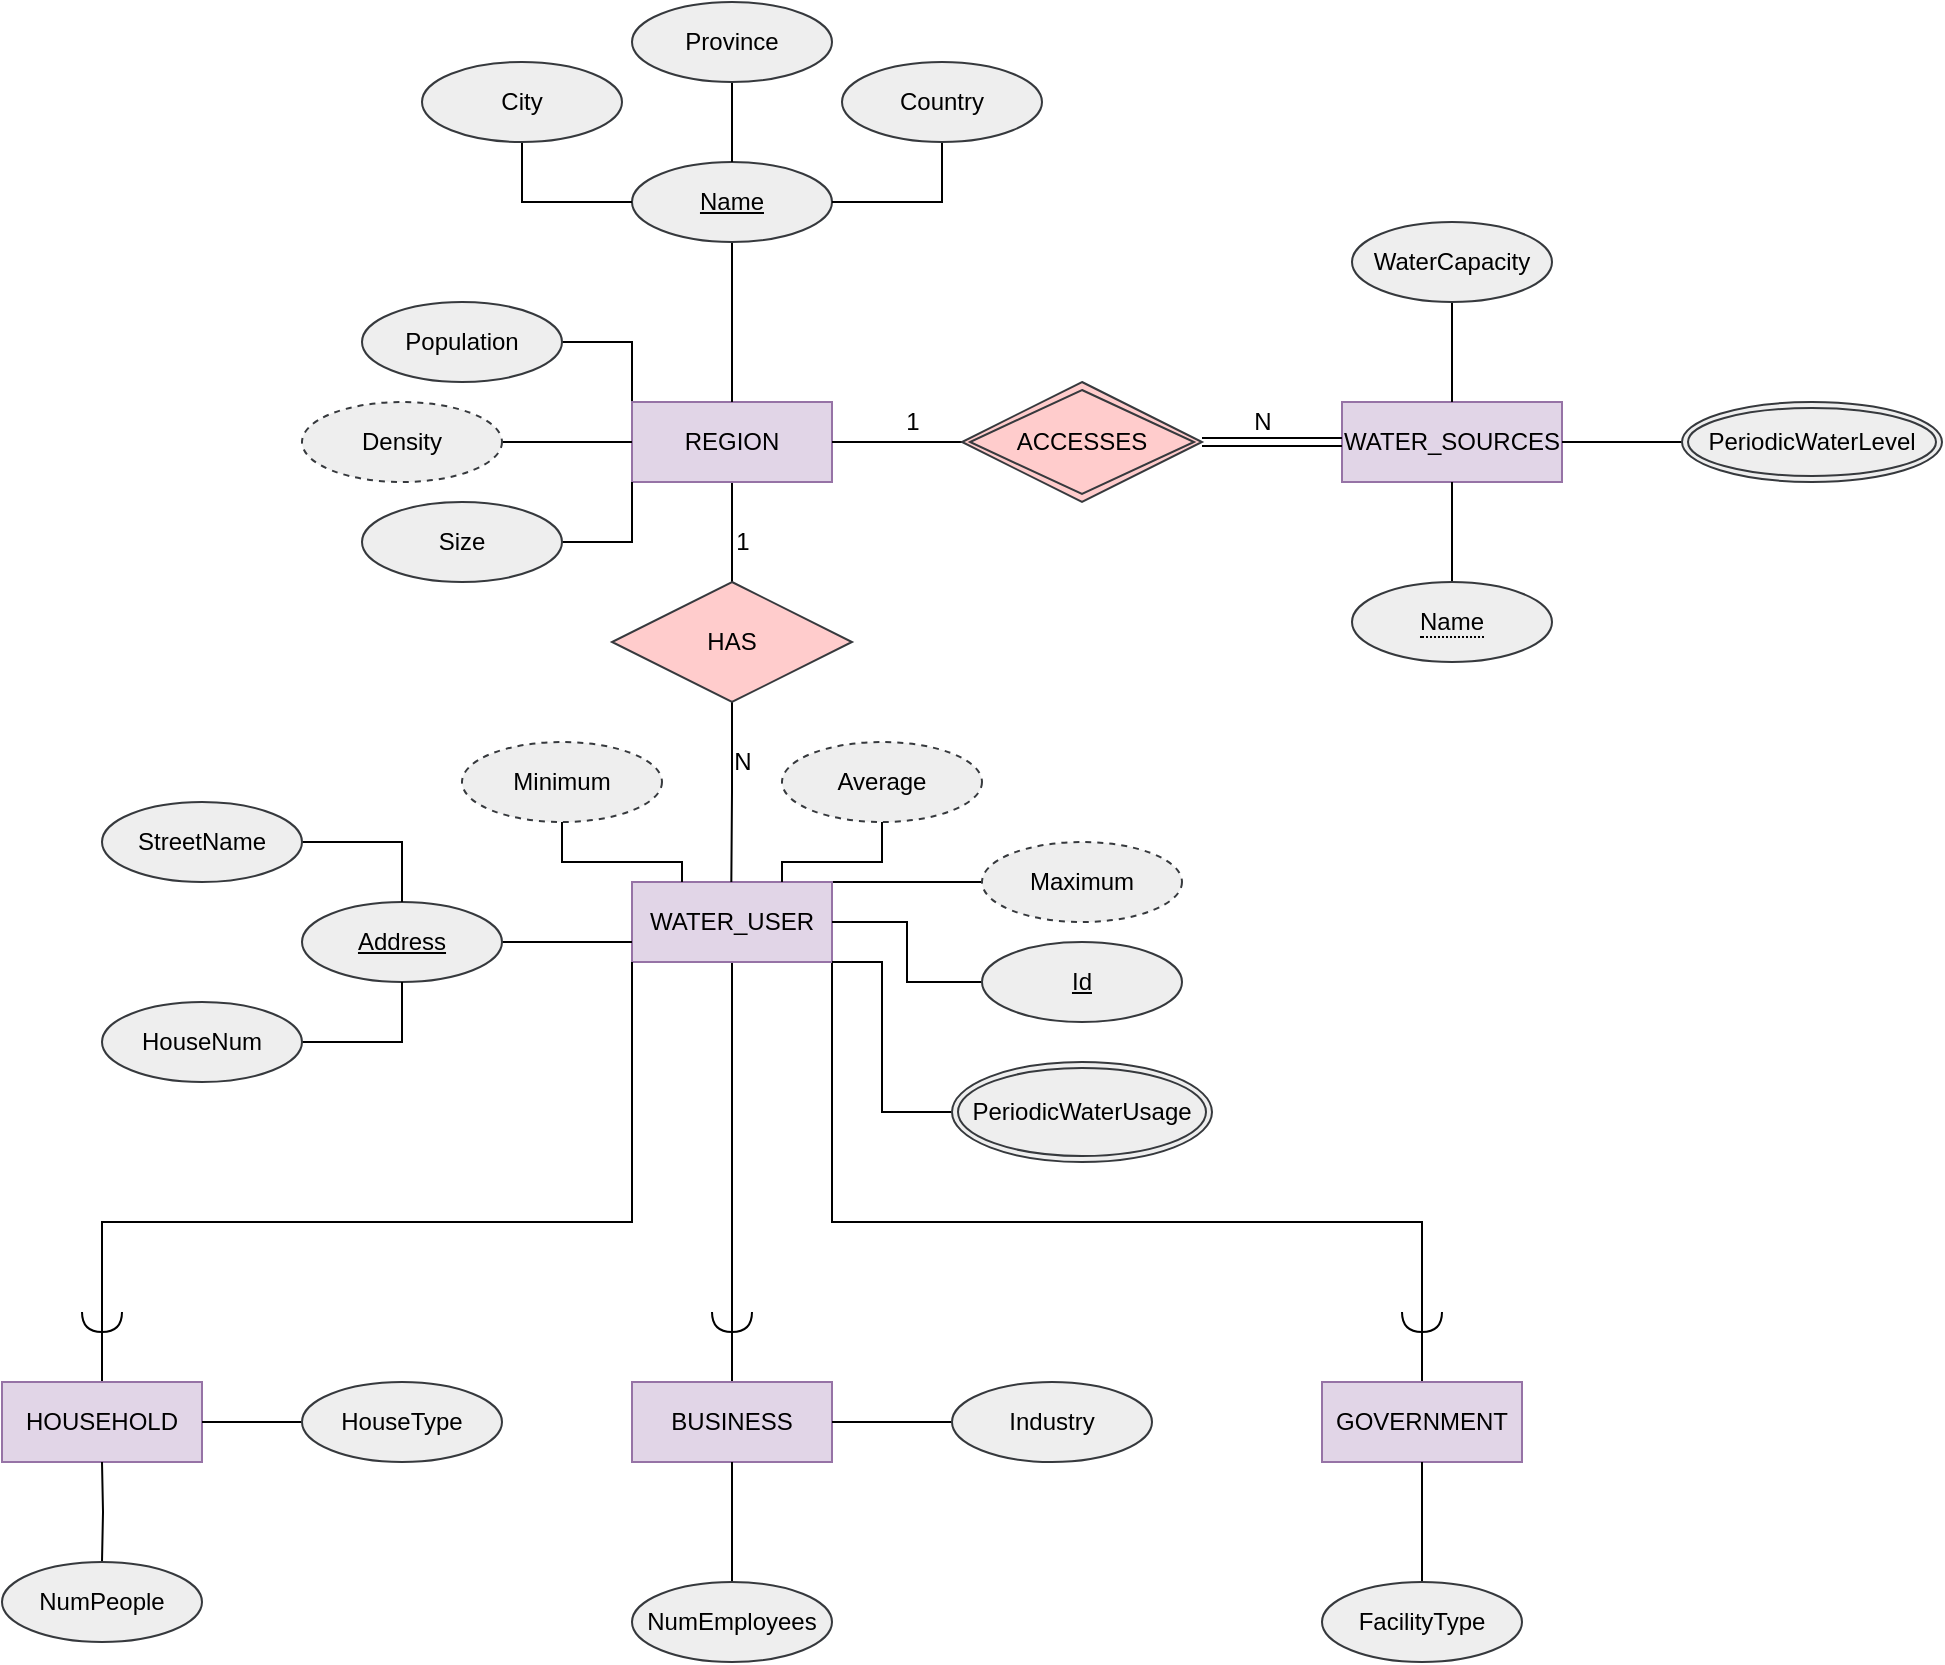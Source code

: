 <mxfile version="14.4.2"><diagram id="_QNdiF6oGMJ8poeDgREs" name="Page-1"><mxGraphModel dx="1803" dy="2049" grid="1" gridSize="10" guides="1" tooltips="1" connect="1" arrows="1" fold="1" page="1" pageScale="1" pageWidth="850" pageHeight="1100" math="0" shadow="0"><root><mxCell id="0"/><mxCell id="1" parent="0"/><mxCell id="JEgPueRrf0N6UOXY9P-l-7" style="edgeStyle=orthogonalEdgeStyle;rounded=0;orthogonalLoop=1;jettySize=auto;html=1;exitX=0.25;exitY=1;exitDx=0;exitDy=0;entryX=0.5;entryY=0;entryDx=0;entryDy=0;endArrow=none;endFill=0;" edge="1" parent="1" source="JEgPueRrf0N6UOXY9P-l-1" target="JEgPueRrf0N6UOXY9P-l-3"><mxGeometry relative="1" as="geometry"><Array as="points"><mxPoint x="425" y="160"/></Array></mxGeometry></mxCell><mxCell id="JEgPueRrf0N6UOXY9P-l-9" style="edgeStyle=orthogonalEdgeStyle;rounded=0;orthogonalLoop=1;jettySize=auto;html=1;exitX=1;exitY=1;exitDx=0;exitDy=0;entryX=0.5;entryY=0;entryDx=0;entryDy=0;endArrow=none;endFill=0;" edge="1" parent="1" source="JEgPueRrf0N6UOXY9P-l-1" target="JEgPueRrf0N6UOXY9P-l-5"><mxGeometry relative="1" as="geometry"><Array as="points"><mxPoint x="475" y="290"/><mxPoint x="770" y="290"/></Array></mxGeometry></mxCell><mxCell id="JEgPueRrf0N6UOXY9P-l-24" style="edgeStyle=orthogonalEdgeStyle;rounded=0;orthogonalLoop=1;jettySize=auto;html=1;exitX=1;exitY=0;exitDx=0;exitDy=0;entryX=0;entryY=0.5;entryDx=0;entryDy=0;endArrow=none;endFill=0;" edge="1" parent="1" source="JEgPueRrf0N6UOXY9P-l-1" target="JEgPueRrf0N6UOXY9P-l-21"><mxGeometry relative="1" as="geometry"><Array as="points"><mxPoint x="490" y="120"/><mxPoint x="490" y="120"/></Array></mxGeometry></mxCell><mxCell id="JEgPueRrf0N6UOXY9P-l-1" value="WATER_USER" style="whiteSpace=wrap;html=1;align=center;fillColor=#e1d5e7;strokeColor=#9673a6;" vertex="1" parent="1"><mxGeometry x="375" y="120" width="100" height="40" as="geometry"/></mxCell><mxCell id="JEgPueRrf0N6UOXY9P-l-13" style="edgeStyle=orthogonalEdgeStyle;rounded=0;orthogonalLoop=1;jettySize=auto;html=1;exitX=0.5;exitY=0;exitDx=0;exitDy=0;entryX=0;entryY=1;entryDx=0;entryDy=0;endArrow=none;endFill=0;" edge="1" parent="1" source="JEgPueRrf0N6UOXY9P-l-2" target="JEgPueRrf0N6UOXY9P-l-1"><mxGeometry relative="1" as="geometry"><Array as="points"><mxPoint x="110" y="290"/><mxPoint x="375" y="290"/></Array></mxGeometry></mxCell><mxCell id="JEgPueRrf0N6UOXY9P-l-2" value="HOUSEHOLD" style="whiteSpace=wrap;html=1;align=center;fillColor=#e1d5e7;strokeColor=#9673a6;" vertex="1" parent="1"><mxGeometry x="60" y="370" width="100" height="40" as="geometry"/></mxCell><mxCell id="JEgPueRrf0N6UOXY9P-l-3" value="BUSINESS" style="whiteSpace=wrap;html=1;align=center;fillColor=#e1d5e7;strokeColor=#9673a6;" vertex="1" parent="1"><mxGeometry x="375" y="370" width="100" height="40" as="geometry"/></mxCell><mxCell id="JEgPueRrf0N6UOXY9P-l-5" value="GOVERNMENT" style="whiteSpace=wrap;html=1;align=center;fillColor=#e1d5e7;strokeColor=#9673a6;" vertex="1" parent="1"><mxGeometry x="720" y="370" width="100" height="40" as="geometry"/></mxCell><mxCell id="JEgPueRrf0N6UOXY9P-l-11" value="" style="shape=requiredInterface;html=1;verticalLabelPosition=bottom;rotation=90;" vertex="1" parent="1"><mxGeometry x="105" y="330" width="10" height="20" as="geometry"/></mxCell><mxCell id="JEgPueRrf0N6UOXY9P-l-14" value="" style="shape=requiredInterface;html=1;verticalLabelPosition=bottom;rotation=90;" vertex="1" parent="1"><mxGeometry x="420" y="330" width="10" height="20" as="geometry"/></mxCell><mxCell id="JEgPueRrf0N6UOXY9P-l-16" value="" style="shape=requiredInterface;html=1;verticalLabelPosition=bottom;rotation=90;" vertex="1" parent="1"><mxGeometry x="765" y="330" width="10" height="20" as="geometry"/></mxCell><mxCell id="JEgPueRrf0N6UOXY9P-l-44" style="edgeStyle=orthogonalEdgeStyle;rounded=0;orthogonalLoop=1;jettySize=auto;html=1;entryX=0.25;entryY=0;entryDx=0;entryDy=0;endArrow=none;endFill=0;" edge="1" parent="1" source="JEgPueRrf0N6UOXY9P-l-19" target="JEgPueRrf0N6UOXY9P-l-1"><mxGeometry relative="1" as="geometry"/></mxCell><mxCell id="JEgPueRrf0N6UOXY9P-l-19" value="Minimum" style="ellipse;whiteSpace=wrap;html=1;align=center;dashed=1;fillColor=#eeeeee;strokeColor=#36393d;" vertex="1" parent="1"><mxGeometry x="290" y="50" width="100" height="40" as="geometry"/></mxCell><mxCell id="JEgPueRrf0N6UOXY9P-l-45" style="edgeStyle=orthogonalEdgeStyle;rounded=0;orthogonalLoop=1;jettySize=auto;html=1;exitX=0.5;exitY=1;exitDx=0;exitDy=0;entryX=0.75;entryY=0;entryDx=0;entryDy=0;endArrow=none;endFill=0;" edge="1" parent="1" source="JEgPueRrf0N6UOXY9P-l-20" target="JEgPueRrf0N6UOXY9P-l-1"><mxGeometry relative="1" as="geometry"/></mxCell><mxCell id="JEgPueRrf0N6UOXY9P-l-20" value="Average" style="ellipse;whiteSpace=wrap;html=1;align=center;dashed=1;fillColor=#eeeeee;strokeColor=#36393d;" vertex="1" parent="1"><mxGeometry x="450" y="50" width="100" height="40" as="geometry"/></mxCell><mxCell id="JEgPueRrf0N6UOXY9P-l-21" value="Maximum" style="ellipse;whiteSpace=wrap;html=1;align=center;dashed=1;fillColor=#eeeeee;strokeColor=#36393d;" vertex="1" parent="1"><mxGeometry x="550" y="100" width="100" height="40" as="geometry"/></mxCell><mxCell id="JEgPueRrf0N6UOXY9P-l-28" value="" style="edgeStyle=orthogonalEdgeStyle;rounded=0;orthogonalLoop=1;jettySize=auto;html=1;endArrow=none;endFill=0;" edge="1" parent="1" target="JEgPueRrf0N6UOXY9P-l-2"><mxGeometry relative="1" as="geometry"><mxPoint x="110" y="460" as="sourcePoint"/></mxGeometry></mxCell><mxCell id="JEgPueRrf0N6UOXY9P-l-39" value="" style="edgeStyle=orthogonalEdgeStyle;rounded=0;orthogonalLoop=1;jettySize=auto;html=1;endArrow=none;endFill=0;" edge="1" parent="1" source="JEgPueRrf0N6UOXY9P-l-38" target="JEgPueRrf0N6UOXY9P-l-3"><mxGeometry relative="1" as="geometry"/></mxCell><mxCell id="JEgPueRrf0N6UOXY9P-l-38" value="NumEmployees" style="ellipse;whiteSpace=wrap;html=1;align=center;fillColor=#eeeeee;strokeColor=#36393d;" vertex="1" parent="1"><mxGeometry x="375" y="470" width="100" height="40" as="geometry"/></mxCell><mxCell id="JEgPueRrf0N6UOXY9P-l-46" style="edgeStyle=orthogonalEdgeStyle;rounded=0;orthogonalLoop=1;jettySize=auto;html=1;entryX=0.5;entryY=0;entryDx=0;entryDy=0;endArrow=none;endFill=0;" edge="1" parent="1" source="JEgPueRrf0N6UOXY9P-l-40" target="JEgPueRrf0N6UOXY9P-l-41"><mxGeometry relative="1" as="geometry"/></mxCell><mxCell id="JEgPueRrf0N6UOXY9P-l-103" style="edgeStyle=orthogonalEdgeStyle;rounded=0;orthogonalLoop=1;jettySize=auto;html=1;exitX=0;exitY=0;exitDx=0;exitDy=0;entryX=1;entryY=0.5;entryDx=0;entryDy=0;endArrow=none;endFill=0;" edge="1" parent="1" source="JEgPueRrf0N6UOXY9P-l-40" target="JEgPueRrf0N6UOXY9P-l-51"><mxGeometry relative="1" as="geometry"/></mxCell><mxCell id="JEgPueRrf0N6UOXY9P-l-40" value="REGION" style="whiteSpace=wrap;html=1;align=center;fillColor=#e1d5e7;strokeColor=#9673a6;" vertex="1" parent="1"><mxGeometry x="375" y="-120" width="100" height="40" as="geometry"/></mxCell><mxCell id="JEgPueRrf0N6UOXY9P-l-42" style="edgeStyle=orthogonalEdgeStyle;rounded=0;orthogonalLoop=1;jettySize=auto;html=1;exitX=0.5;exitY=1;exitDx=0;exitDy=0;endArrow=none;endFill=0;" edge="1" parent="1" source="JEgPueRrf0N6UOXY9P-l-41"><mxGeometry relative="1" as="geometry"><mxPoint x="424.667" y="120" as="targetPoint"/></mxGeometry></mxCell><mxCell id="JEgPueRrf0N6UOXY9P-l-41" value="HAS" style="shape=rhombus;perimeter=rhombusPerimeter;whiteSpace=wrap;html=1;align=center;fillColor=#ffcccc;strokeColor=#36393d;" vertex="1" parent="1"><mxGeometry x="365" y="-30" width="120" height="60" as="geometry"/></mxCell><mxCell id="JEgPueRrf0N6UOXY9P-l-48" value="" style="edgeStyle=orthogonalEdgeStyle;rounded=0;orthogonalLoop=1;jettySize=auto;html=1;endArrow=none;endFill=0;entryX=0.5;entryY=0;entryDx=0;entryDy=0;" edge="1" parent="1" source="JEgPueRrf0N6UOXY9P-l-47" target="JEgPueRrf0N6UOXY9P-l-40"><mxGeometry relative="1" as="geometry"/></mxCell><mxCell id="JEgPueRrf0N6UOXY9P-l-47" value="&lt;u&gt;Name&lt;/u&gt;" style="ellipse;whiteSpace=wrap;html=1;align=center;fillColor=#eeeeee;strokeColor=#36393d;" vertex="1" parent="1"><mxGeometry x="375" y="-240" width="100" height="40" as="geometry"/></mxCell><mxCell id="JEgPueRrf0N6UOXY9P-l-49" value="N" style="text;html=1;align=center;verticalAlign=middle;resizable=0;points=[];autosize=1;" vertex="1" parent="1"><mxGeometry x="420" y="50" width="20" height="20" as="geometry"/></mxCell><mxCell id="JEgPueRrf0N6UOXY9P-l-50" value="1" style="text;html=1;align=center;verticalAlign=middle;resizable=0;points=[];autosize=1;" vertex="1" parent="1"><mxGeometry x="420" y="-60" width="20" height="20" as="geometry"/></mxCell><mxCell id="JEgPueRrf0N6UOXY9P-l-51" value="Population" style="ellipse;whiteSpace=wrap;html=1;align=center;fillColor=#eeeeee;strokeColor=#36393d;" vertex="1" parent="1"><mxGeometry x="240" y="-170" width="100" height="40" as="geometry"/></mxCell><mxCell id="JEgPueRrf0N6UOXY9P-l-54" style="edgeStyle=orthogonalEdgeStyle;rounded=0;orthogonalLoop=1;jettySize=auto;html=1;entryX=0;entryY=1;entryDx=0;entryDy=0;endArrow=none;endFill=0;" edge="1" parent="1" source="JEgPueRrf0N6UOXY9P-l-53" target="JEgPueRrf0N6UOXY9P-l-40"><mxGeometry relative="1" as="geometry"/></mxCell><mxCell id="JEgPueRrf0N6UOXY9P-l-53" value="Size" style="ellipse;whiteSpace=wrap;html=1;align=center;fillColor=#eeeeee;strokeColor=#36393d;" vertex="1" parent="1"><mxGeometry x="240" y="-70" width="100" height="40" as="geometry"/></mxCell><mxCell id="JEgPueRrf0N6UOXY9P-l-102" style="edgeStyle=orthogonalEdgeStyle;rounded=0;orthogonalLoop=1;jettySize=auto;html=1;exitX=1;exitY=0.5;exitDx=0;exitDy=0;entryX=0;entryY=0.5;entryDx=0;entryDy=0;endArrow=none;endFill=0;" edge="1" parent="1" source="JEgPueRrf0N6UOXY9P-l-55" target="JEgPueRrf0N6UOXY9P-l-40"><mxGeometry relative="1" as="geometry"/></mxCell><mxCell id="JEgPueRrf0N6UOXY9P-l-55" value="Density" style="ellipse;whiteSpace=wrap;html=1;align=center;dashed=1;fillColor=#eeeeee;strokeColor=#36393d;" vertex="1" parent="1"><mxGeometry x="210" y="-120" width="100" height="40" as="geometry"/></mxCell><mxCell id="JEgPueRrf0N6UOXY9P-l-109" style="edgeStyle=orthogonalEdgeStyle;rounded=0;orthogonalLoop=1;jettySize=auto;html=1;exitX=0.5;exitY=1;exitDx=0;exitDy=0;entryX=0;entryY=0.5;entryDx=0;entryDy=0;endArrow=none;endFill=0;" edge="1" parent="1" source="JEgPueRrf0N6UOXY9P-l-58" target="JEgPueRrf0N6UOXY9P-l-47"><mxGeometry relative="1" as="geometry"/></mxCell><mxCell id="JEgPueRrf0N6UOXY9P-l-58" value="City" style="ellipse;whiteSpace=wrap;html=1;align=center;fillColor=#eeeeee;strokeColor=#36393d;" vertex="1" parent="1"><mxGeometry x="270" y="-290" width="100" height="40" as="geometry"/></mxCell><mxCell id="JEgPueRrf0N6UOXY9P-l-61" value="WATER_SOURCES" style="whiteSpace=wrap;html=1;align=center;fillColor=#e1d5e7;strokeColor=#9673a6;" vertex="1" parent="1"><mxGeometry x="730" y="-120" width="110" height="40" as="geometry"/></mxCell><mxCell id="JEgPueRrf0N6UOXY9P-l-69" style="edgeStyle=orthogonalEdgeStyle;rounded=0;orthogonalLoop=1;jettySize=auto;html=1;entryX=0.5;entryY=0;entryDx=0;entryDy=0;endArrow=none;endFill=0;" edge="1" parent="1" source="JEgPueRrf0N6UOXY9P-l-68" target="JEgPueRrf0N6UOXY9P-l-61"><mxGeometry relative="1" as="geometry"/></mxCell><mxCell id="JEgPueRrf0N6UOXY9P-l-68" value="WaterCapacity" style="ellipse;whiteSpace=wrap;html=1;align=center;fillColor=#eeeeee;strokeColor=#36393d;" vertex="1" parent="1"><mxGeometry x="735" y="-210" width="100" height="40" as="geometry"/></mxCell><mxCell id="JEgPueRrf0N6UOXY9P-l-72" style="edgeStyle=orthogonalEdgeStyle;rounded=0;orthogonalLoop=1;jettySize=auto;html=1;entryX=1;entryY=0.5;entryDx=0;entryDy=0;endArrow=none;endFill=0;" edge="1" parent="1" source="JEgPueRrf0N6UOXY9P-l-71" target="JEgPueRrf0N6UOXY9P-l-61"><mxGeometry relative="1" as="geometry"/></mxCell><mxCell id="JEgPueRrf0N6UOXY9P-l-71" value="PeriodicWaterLevel" style="ellipse;shape=doubleEllipse;margin=3;whiteSpace=wrap;html=1;align=center;fillColor=#eeeeee;strokeColor=#36393d;" vertex="1" parent="1"><mxGeometry x="900" y="-120" width="130" height="40" as="geometry"/></mxCell><mxCell id="JEgPueRrf0N6UOXY9P-l-86" style="edgeStyle=orthogonalEdgeStyle;rounded=0;orthogonalLoop=1;jettySize=auto;html=1;entryX=0;entryY=0.75;entryDx=0;entryDy=0;endArrow=none;endFill=0;" edge="1" parent="1" source="JEgPueRrf0N6UOXY9P-l-74" target="JEgPueRrf0N6UOXY9P-l-1"><mxGeometry relative="1" as="geometry"/></mxCell><mxCell id="JEgPueRrf0N6UOXY9P-l-74" value="&lt;u&gt;Address&lt;/u&gt;" style="ellipse;whiteSpace=wrap;html=1;align=center;fillColor=#eeeeee;strokeColor=#36393d;" vertex="1" parent="1"><mxGeometry x="210" y="130" width="100" height="40" as="geometry"/></mxCell><mxCell id="JEgPueRrf0N6UOXY9P-l-79" style="edgeStyle=orthogonalEdgeStyle;rounded=0;orthogonalLoop=1;jettySize=auto;html=1;entryX=0.5;entryY=0;entryDx=0;entryDy=0;endArrow=none;endFill=0;exitX=1;exitY=0.5;exitDx=0;exitDy=0;" edge="1" parent="1" source="JEgPueRrf0N6UOXY9P-l-76" target="JEgPueRrf0N6UOXY9P-l-74"><mxGeometry relative="1" as="geometry"/></mxCell><mxCell id="JEgPueRrf0N6UOXY9P-l-76" value="StreetName" style="ellipse;whiteSpace=wrap;html=1;align=center;fillColor=#eeeeee;strokeColor=#36393d;" vertex="1" parent="1"><mxGeometry x="110" y="80" width="100" height="40" as="geometry"/></mxCell><mxCell id="JEgPueRrf0N6UOXY9P-l-80" style="edgeStyle=orthogonalEdgeStyle;rounded=0;orthogonalLoop=1;jettySize=auto;html=1;exitX=1;exitY=0.5;exitDx=0;exitDy=0;entryX=0.5;entryY=1;entryDx=0;entryDy=0;endArrow=none;endFill=0;" edge="1" parent="1" source="JEgPueRrf0N6UOXY9P-l-77" target="JEgPueRrf0N6UOXY9P-l-74"><mxGeometry relative="1" as="geometry"/></mxCell><mxCell id="JEgPueRrf0N6UOXY9P-l-77" value="HouseNum" style="ellipse;whiteSpace=wrap;html=1;align=center;fillColor=#eeeeee;strokeColor=#36393d;" vertex="1" parent="1"><mxGeometry x="110" y="180" width="100" height="40" as="geometry"/></mxCell><mxCell id="JEgPueRrf0N6UOXY9P-l-85" style="edgeStyle=orthogonalEdgeStyle;rounded=0;orthogonalLoop=1;jettySize=auto;html=1;entryX=1;entryY=0.5;entryDx=0;entryDy=0;endArrow=none;endFill=0;" edge="1" parent="1" source="JEgPueRrf0N6UOXY9P-l-83" target="JEgPueRrf0N6UOXY9P-l-1"><mxGeometry relative="1" as="geometry"/></mxCell><mxCell id="JEgPueRrf0N6UOXY9P-l-83" value="&lt;u&gt;Id&lt;/u&gt;" style="ellipse;whiteSpace=wrap;html=1;align=center;fillColor=#eeeeee;strokeColor=#36393d;" vertex="1" parent="1"><mxGeometry x="550" y="150" width="100" height="40" as="geometry"/></mxCell><mxCell id="JEgPueRrf0N6UOXY9P-l-88" value="" style="edgeStyle=orthogonalEdgeStyle;rounded=0;orthogonalLoop=1;jettySize=auto;html=1;endArrow=none;endFill=0;" edge="1" parent="1" source="JEgPueRrf0N6UOXY9P-l-87" target="JEgPueRrf0N6UOXY9P-l-5"><mxGeometry relative="1" as="geometry"/></mxCell><mxCell id="JEgPueRrf0N6UOXY9P-l-87" value="FacilityType" style="ellipse;whiteSpace=wrap;html=1;align=center;fillColor=#eeeeee;strokeColor=#36393d;" vertex="1" parent="1"><mxGeometry x="720" y="470" width="100" height="40" as="geometry"/></mxCell><mxCell id="JEgPueRrf0N6UOXY9P-l-90" value="" style="edgeStyle=orthogonalEdgeStyle;rounded=0;orthogonalLoop=1;jettySize=auto;html=1;endArrow=none;endFill=0;entryX=1;entryY=0.5;entryDx=0;entryDy=0;" edge="1" parent="1" source="JEgPueRrf0N6UOXY9P-l-89" target="JEgPueRrf0N6UOXY9P-l-2"><mxGeometry relative="1" as="geometry"/></mxCell><mxCell id="JEgPueRrf0N6UOXY9P-l-89" value="HouseType" style="ellipse;whiteSpace=wrap;html=1;align=center;fillColor=#eeeeee;strokeColor=#36393d;" vertex="1" parent="1"><mxGeometry x="210" y="370" width="100" height="40" as="geometry"/></mxCell><mxCell id="JEgPueRrf0N6UOXY9P-l-92" style="edgeStyle=orthogonalEdgeStyle;rounded=0;orthogonalLoop=1;jettySize=auto;html=1;entryX=1;entryY=1;entryDx=0;entryDy=0;endArrow=none;endFill=0;" edge="1" parent="1" source="JEgPueRrf0N6UOXY9P-l-91" target="JEgPueRrf0N6UOXY9P-l-1"><mxGeometry relative="1" as="geometry"><Array as="points"><mxPoint x="500" y="235"/><mxPoint x="500" y="160"/></Array></mxGeometry></mxCell><mxCell id="JEgPueRrf0N6UOXY9P-l-91" value="PeriodicWaterUsage" style="ellipse;shape=doubleEllipse;margin=3;whiteSpace=wrap;html=1;align=center;fillColor=#eeeeee;strokeColor=#36393d;" vertex="1" parent="1"><mxGeometry x="535" y="210" width="130" height="50" as="geometry"/></mxCell><mxCell id="JEgPueRrf0N6UOXY9P-l-93" value="NumPeople" style="ellipse;whiteSpace=wrap;html=1;align=center;fillColor=#eeeeee;strokeColor=#36393d;" vertex="1" parent="1"><mxGeometry x="60" y="460" width="100" height="40" as="geometry"/></mxCell><mxCell id="JEgPueRrf0N6UOXY9P-l-96" style="edgeStyle=orthogonalEdgeStyle;rounded=0;orthogonalLoop=1;jettySize=auto;html=1;exitX=0;exitY=0.5;exitDx=0;exitDy=0;entryX=1;entryY=0.5;entryDx=0;entryDy=0;endArrow=none;endFill=0;" edge="1" parent="1" source="JEgPueRrf0N6UOXY9P-l-94" target="JEgPueRrf0N6UOXY9P-l-3"><mxGeometry relative="1" as="geometry"/></mxCell><mxCell id="JEgPueRrf0N6UOXY9P-l-94" value="Industry" style="ellipse;whiteSpace=wrap;html=1;align=center;fillColor=#eeeeee;strokeColor=#36393d;" vertex="1" parent="1"><mxGeometry x="535" y="370" width="100" height="40" as="geometry"/></mxCell><mxCell id="JEgPueRrf0N6UOXY9P-l-98" style="edgeStyle=orthogonalEdgeStyle;rounded=0;orthogonalLoop=1;jettySize=auto;html=1;exitX=0;exitY=0.5;exitDx=0;exitDy=0;entryX=1;entryY=0.5;entryDx=0;entryDy=0;endArrow=none;endFill=0;" edge="1" parent="1" source="JEgPueRrf0N6UOXY9P-l-97" target="JEgPueRrf0N6UOXY9P-l-40"><mxGeometry relative="1" as="geometry"/></mxCell><mxCell id="JEgPueRrf0N6UOXY9P-l-99" style="edgeStyle=orthogonalEdgeStyle;rounded=0;orthogonalLoop=1;jettySize=auto;html=1;exitX=1;exitY=0.5;exitDx=0;exitDy=0;entryX=0;entryY=0.5;entryDx=0;entryDy=0;endArrow=none;endFill=0;shape=link;" edge="1" parent="1" source="JEgPueRrf0N6UOXY9P-l-97" target="JEgPueRrf0N6UOXY9P-l-61"><mxGeometry relative="1" as="geometry"/></mxCell><mxCell id="JEgPueRrf0N6UOXY9P-l-97" value="ACCESSES" style="shape=rhombus;double=1;perimeter=rhombusPerimeter;whiteSpace=wrap;html=1;align=center;fillColor=#ffcccc;strokeColor=#36393d;" vertex="1" parent="1"><mxGeometry x="540" y="-130" width="120" height="60" as="geometry"/></mxCell><mxCell id="JEgPueRrf0N6UOXY9P-l-101" value="" style="edgeStyle=orthogonalEdgeStyle;rounded=0;orthogonalLoop=1;jettySize=auto;html=1;endArrow=none;endFill=0;" edge="1" parent="1" source="JEgPueRrf0N6UOXY9P-l-100" target="JEgPueRrf0N6UOXY9P-l-61"><mxGeometry relative="1" as="geometry"/></mxCell><mxCell id="JEgPueRrf0N6UOXY9P-l-100" value="&lt;span style=&quot;border-bottom: 1px dotted&quot;&gt;Name&lt;/span&gt;" style="ellipse;whiteSpace=wrap;html=1;align=center;fillColor=#eeeeee;strokeColor=#36393d;" vertex="1" parent="1"><mxGeometry x="735" y="-30" width="100" height="40" as="geometry"/></mxCell><mxCell id="JEgPueRrf0N6UOXY9P-l-107" style="edgeStyle=orthogonalEdgeStyle;rounded=0;orthogonalLoop=1;jettySize=auto;html=1;entryX=0.5;entryY=0;entryDx=0;entryDy=0;endArrow=none;endFill=0;" edge="1" parent="1" source="JEgPueRrf0N6UOXY9P-l-104" target="JEgPueRrf0N6UOXY9P-l-47"><mxGeometry relative="1" as="geometry"/></mxCell><mxCell id="JEgPueRrf0N6UOXY9P-l-104" value="Province" style="ellipse;whiteSpace=wrap;html=1;align=center;fillColor=#eeeeee;strokeColor=#36393d;" vertex="1" parent="1"><mxGeometry x="375" y="-320" width="100" height="40" as="geometry"/></mxCell><mxCell id="JEgPueRrf0N6UOXY9P-l-110" style="edgeStyle=orthogonalEdgeStyle;rounded=0;orthogonalLoop=1;jettySize=auto;html=1;exitX=0.5;exitY=1;exitDx=0;exitDy=0;entryX=1;entryY=0.5;entryDx=0;entryDy=0;endArrow=none;endFill=0;" edge="1" parent="1" source="JEgPueRrf0N6UOXY9P-l-105" target="JEgPueRrf0N6UOXY9P-l-47"><mxGeometry relative="1" as="geometry"/></mxCell><mxCell id="JEgPueRrf0N6UOXY9P-l-105" value="Country" style="ellipse;whiteSpace=wrap;html=1;align=center;fillColor=#eeeeee;strokeColor=#36393d;" vertex="1" parent="1"><mxGeometry x="480" y="-290" width="100" height="40" as="geometry"/></mxCell><mxCell id="JEgPueRrf0N6UOXY9P-l-111" value="N" style="text;html=1;align=center;verticalAlign=middle;resizable=0;points=[];autosize=1;" vertex="1" parent="1"><mxGeometry x="680" y="-120" width="20" height="20" as="geometry"/></mxCell><mxCell id="JEgPueRrf0N6UOXY9P-l-112" value="1" style="text;html=1;align=center;verticalAlign=middle;resizable=0;points=[];autosize=1;" vertex="1" parent="1"><mxGeometry x="505" y="-120" width="20" height="20" as="geometry"/></mxCell></root></mxGraphModel></diagram></mxfile>